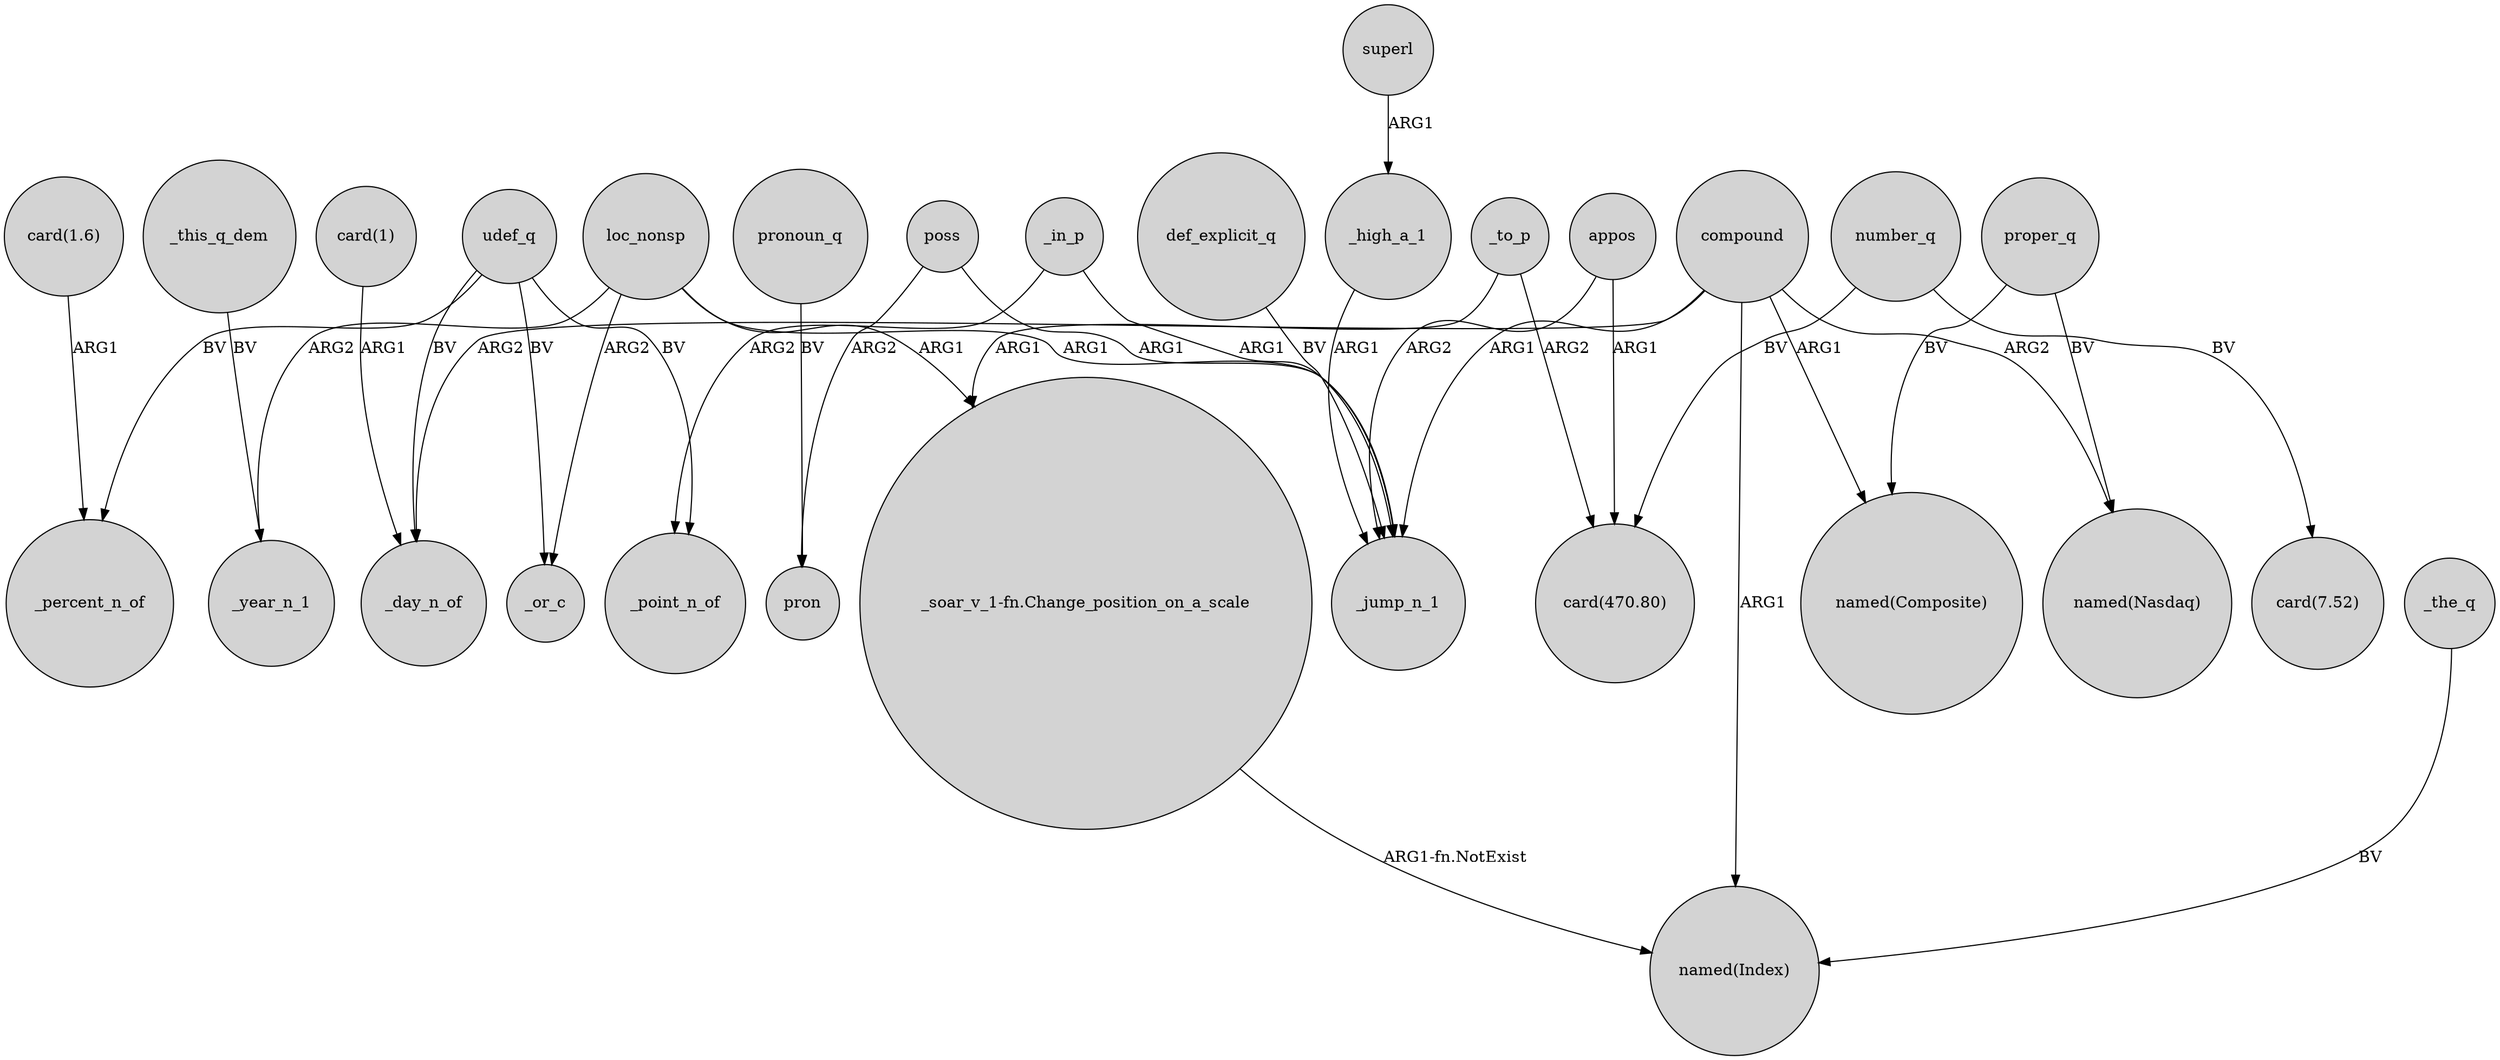 digraph {
	node [shape=circle style=filled]
	loc_nonsp -> "_soar_v_1-fn.Change_position_on_a_scale" [label=ARG1]
	poss -> pron [label=ARG2]
	"_soar_v_1-fn.Change_position_on_a_scale" -> "named(Index)" [label="ARG1-fn.NotExist"]
	compound -> "named(Index)" [label=ARG1]
	superl -> _high_a_1 [label=ARG1]
	"card(1)" -> _day_n_of [label=ARG1]
	compound -> _day_n_of [label=ARG2]
	compound -> "named(Nasdaq)" [label=ARG2]
	udef_q -> _day_n_of [label=BV]
	proper_q -> "named(Nasdaq)" [label=BV]
	compound -> _jump_n_1 [label=ARG1]
	_in_p -> _point_n_of [label=ARG2]
	udef_q -> _or_c [label=BV]
	_to_p -> "_soar_v_1-fn.Change_position_on_a_scale" [label=ARG1]
	pronoun_q -> pron [label=BV]
	number_q -> "card(470.80)" [label=BV]
	loc_nonsp -> _year_n_1 [label=ARG2]
	_the_q -> "named(Index)" [label=BV]
	appos -> _jump_n_1 [label=ARG2]
	loc_nonsp -> _jump_n_1 [label=ARG1]
	def_explicit_q -> _jump_n_1 [label=BV]
	_in_p -> _jump_n_1 [label=ARG1]
	udef_q -> _percent_n_of [label=BV]
	number_q -> "card(7.52)" [label=BV]
	_high_a_1 -> _jump_n_1 [label=ARG1]
	loc_nonsp -> _or_c [label=ARG2]
	_to_p -> "card(470.80)" [label=ARG2]
	appos -> "card(470.80)" [label=ARG1]
	poss -> _jump_n_1 [label=ARG1]
	"card(1.6)" -> _percent_n_of [label=ARG1]
	proper_q -> "named(Composite)" [label=BV]
	compound -> "named(Composite)" [label=ARG1]
	udef_q -> _point_n_of [label=BV]
	_this_q_dem -> _year_n_1 [label=BV]
}
